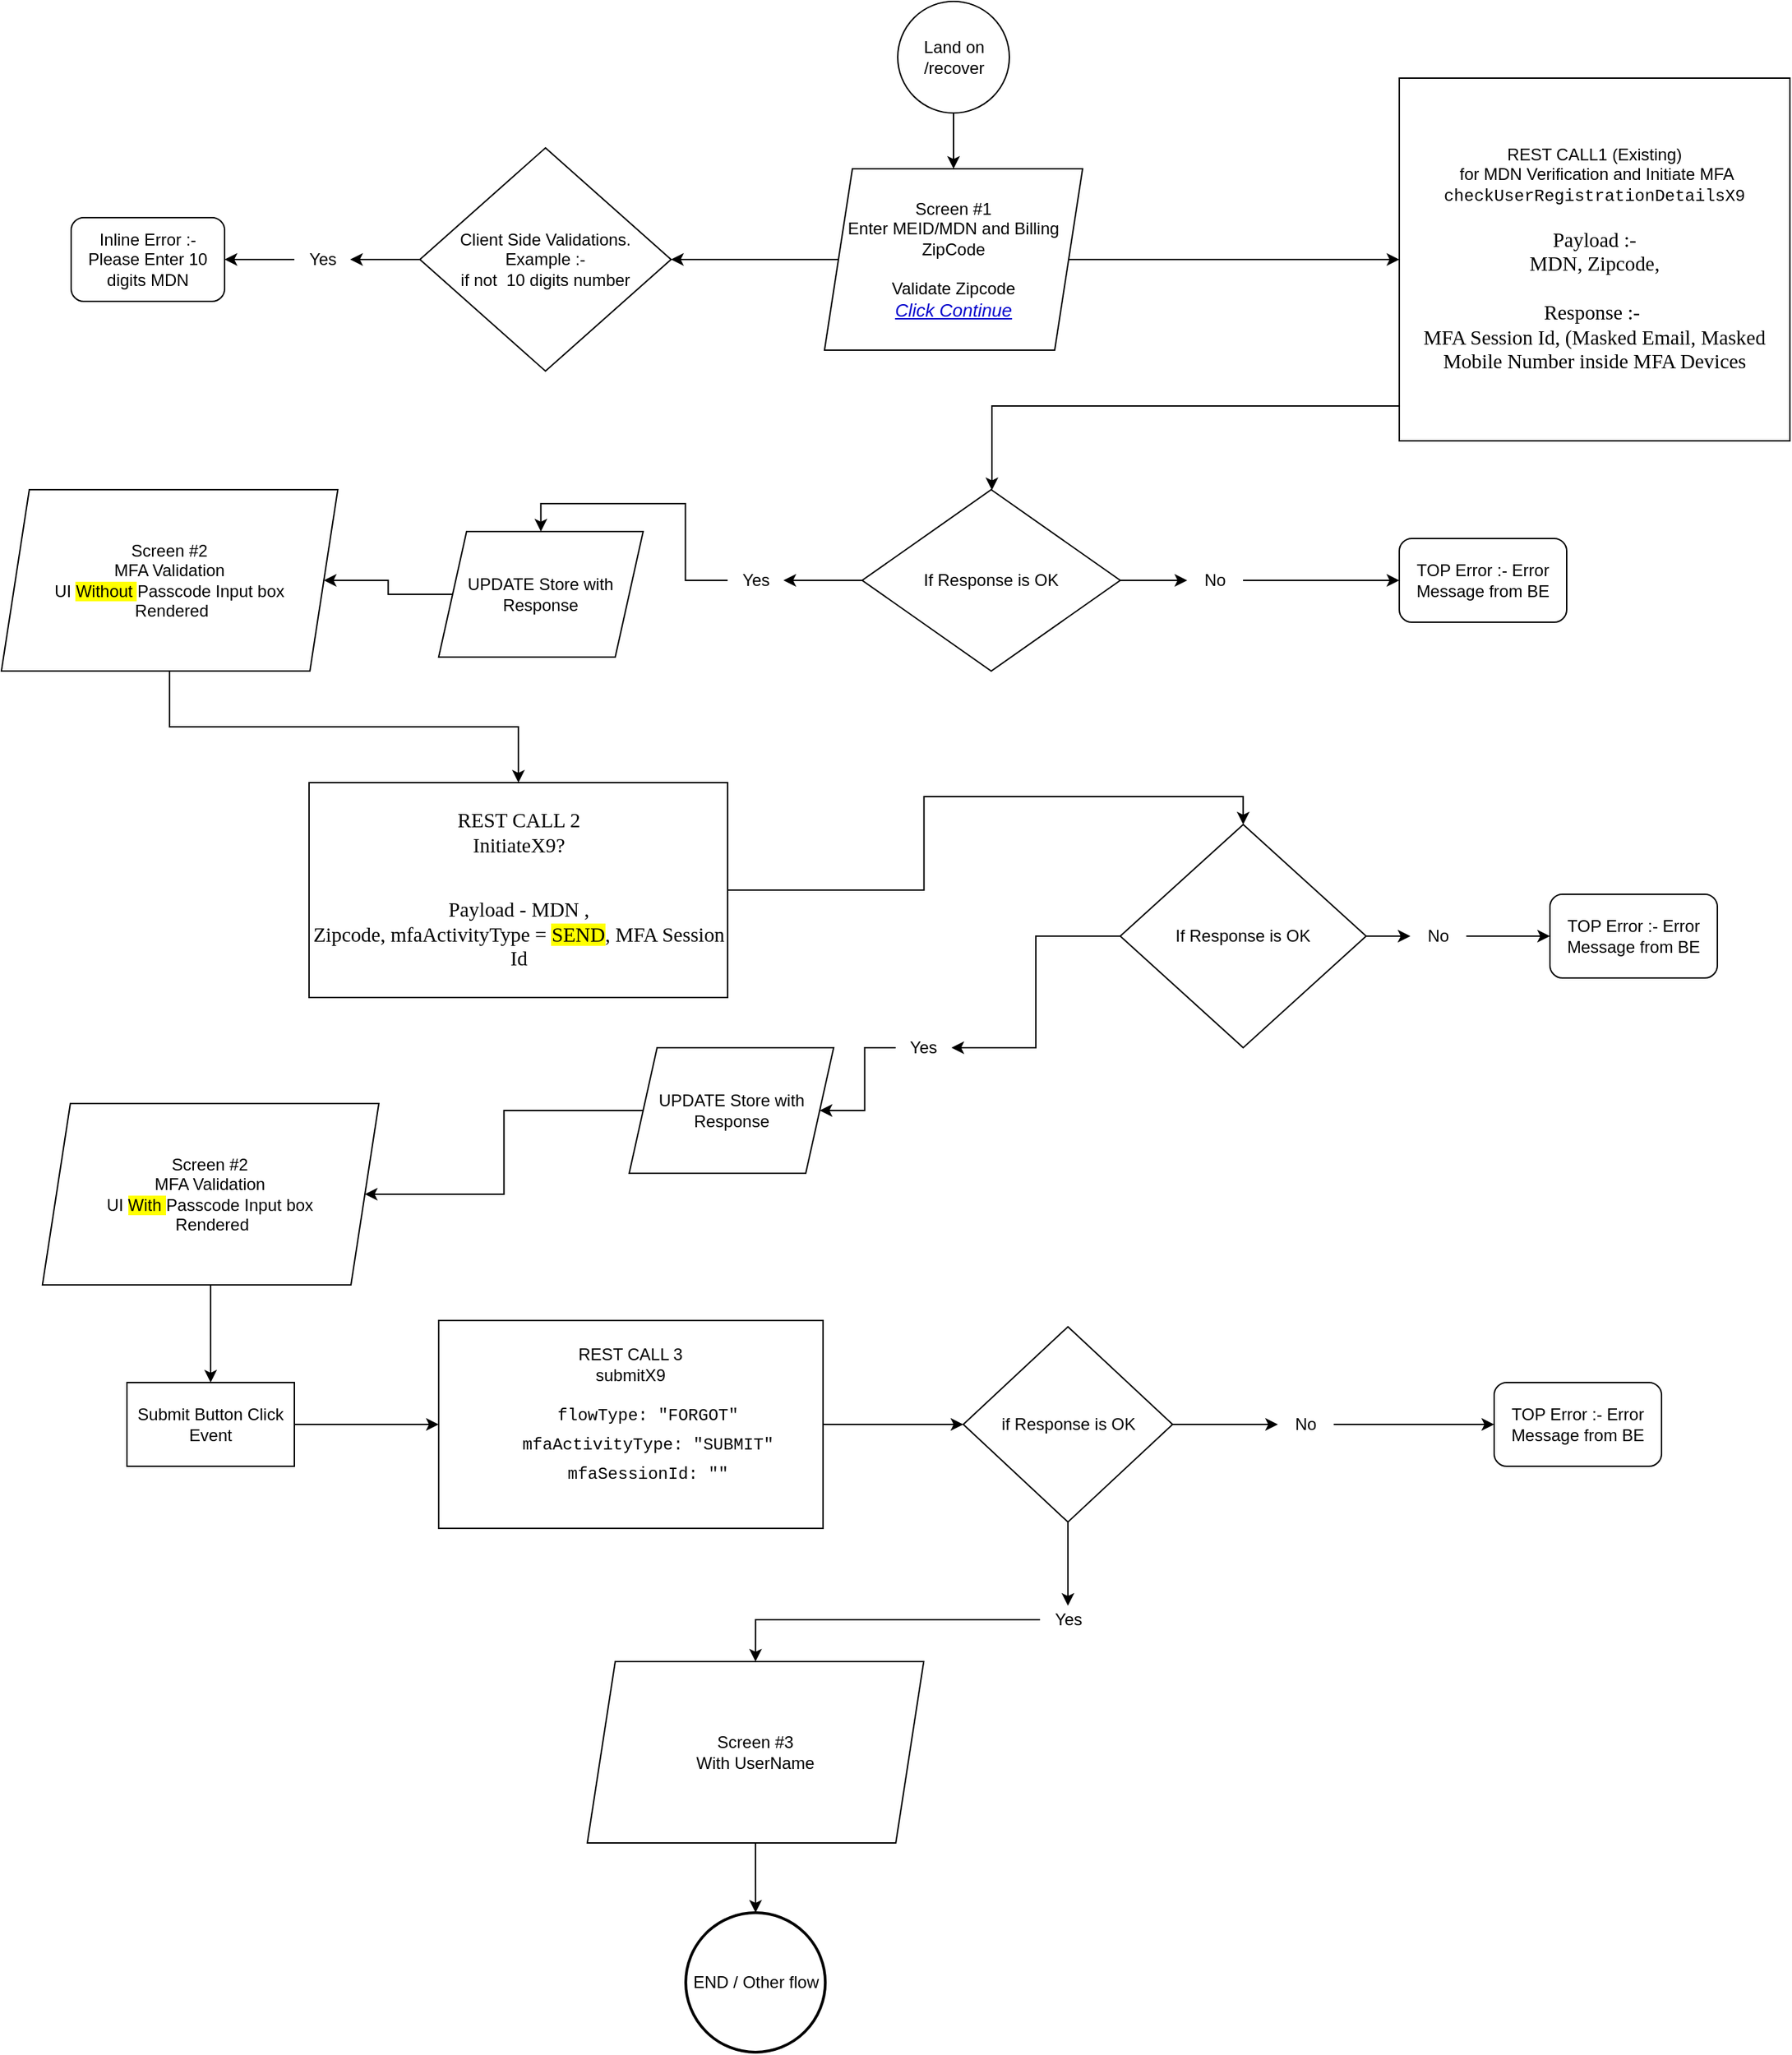 <mxfile version="14.5.1" type="github">
  <diagram id="QXdTZe5FVXknlPFaYNdD" name="Page-1">
    <mxGraphModel dx="2272" dy="746" grid="1" gridSize="10" guides="1" tooltips="1" connect="1" arrows="1" fold="1" page="1" pageScale="1" pageWidth="850" pageHeight="1100" math="0" shadow="0">
      <root>
        <mxCell id="0" />
        <mxCell id="1" parent="0" />
        <mxCell id="aFvyiEm-fu3uWtN78D4W-30" style="edgeStyle=orthogonalEdgeStyle;rounded=0;orthogonalLoop=1;jettySize=auto;html=1;entryX=0.5;entryY=0;entryDx=0;entryDy=0;" parent="1" source="aFvyiEm-fu3uWtN78D4W-1" target="aFvyiEm-fu3uWtN78D4W-2" edge="1">
          <mxGeometry relative="1" as="geometry" />
        </mxCell>
        <mxCell id="aFvyiEm-fu3uWtN78D4W-1" value="Land on /recover" style="ellipse;whiteSpace=wrap;html=1;aspect=fixed;" parent="1" vertex="1">
          <mxGeometry x="112.5" width="80" height="80" as="geometry" />
        </mxCell>
        <mxCell id="EMNMdGR0dq1OucZ-ZLYC-29" style="edgeStyle=orthogonalEdgeStyle;rounded=0;orthogonalLoop=1;jettySize=auto;html=1;" edge="1" parent="1" source="aFvyiEm-fu3uWtN78D4W-2" target="EMNMdGR0dq1OucZ-ZLYC-30">
          <mxGeometry relative="1" as="geometry">
            <mxPoint x="-100" y="170" as="targetPoint" />
          </mxGeometry>
        </mxCell>
        <mxCell id="EMNMdGR0dq1OucZ-ZLYC-35" style="edgeStyle=orthogonalEdgeStyle;rounded=0;orthogonalLoop=1;jettySize=auto;html=1;entryX=0;entryY=0.5;entryDx=0;entryDy=0;" edge="1" parent="1" source="aFvyiEm-fu3uWtN78D4W-2" target="EMNMdGR0dq1OucZ-ZLYC-3">
          <mxGeometry relative="1" as="geometry" />
        </mxCell>
        <mxCell id="aFvyiEm-fu3uWtN78D4W-2" value="Screen #1&lt;br&gt;Enter MEID/MDN and Billing ZipCode&lt;br&gt;&lt;br&gt;Validate Zipcode&lt;br&gt;&lt;font color=&quot;#0000cc&quot; style=&quot;font-size: 13px&quot;&gt;&lt;i&gt;&lt;u&gt;Click Continue&lt;/u&gt;&lt;/i&gt;&lt;/font&gt;" style="shape=parallelogram;perimeter=parallelogramPerimeter;whiteSpace=wrap;html=1;fixedSize=1;" parent="1" vertex="1">
          <mxGeometry x="60" y="120" width="185" height="130" as="geometry" />
        </mxCell>
        <mxCell id="aFvyiEm-fu3uWtN78D4W-31" style="edgeStyle=orthogonalEdgeStyle;rounded=0;orthogonalLoop=1;jettySize=auto;html=1;" parent="1" source="aFvyiEm-fu3uWtN78D4W-13" target="aFvyiEm-fu3uWtN78D4W-15" edge="1">
          <mxGeometry relative="1" as="geometry" />
        </mxCell>
        <mxCell id="EMNMdGR0dq1OucZ-ZLYC-58" style="edgeStyle=orthogonalEdgeStyle;rounded=0;orthogonalLoop=1;jettySize=auto;html=1;entryX=0.5;entryY=0;entryDx=0;entryDy=0;" edge="1" parent="1" source="aFvyiEm-fu3uWtN78D4W-21" target="EMNMdGR0dq1OucZ-ZLYC-81">
          <mxGeometry relative="1" as="geometry" />
        </mxCell>
        <mxCell id="aFvyiEm-fu3uWtN78D4W-4" value="If Response is OK" style="rhombus;whiteSpace=wrap;html=1;" parent="1" vertex="1">
          <mxGeometry x="87" y="350" width="185" height="130" as="geometry" />
        </mxCell>
        <mxCell id="aFvyiEm-fu3uWtN78D4W-15" value="TOP Error :- Error Message from BE" style="rounded=1;whiteSpace=wrap;html=1;" parent="1" vertex="1">
          <mxGeometry x="472" y="385" width="120" height="60" as="geometry" />
        </mxCell>
        <mxCell id="EMNMdGR0dq1OucZ-ZLYC-63" style="edgeStyle=orthogonalEdgeStyle;rounded=0;orthogonalLoop=1;jettySize=auto;html=1;entryX=0;entryY=0.5;entryDx=0;entryDy=0;" edge="1" parent="1" source="aFvyiEm-fu3uWtN78D4W-20" target="aFvyiEm-fu3uWtN78D4W-22">
          <mxGeometry relative="1" as="geometry" />
        </mxCell>
        <mxCell id="EMNMdGR0dq1OucZ-ZLYC-79" style="edgeStyle=orthogonalEdgeStyle;rounded=0;orthogonalLoop=1;jettySize=auto;html=1;" edge="1" parent="1" source="EMNMdGR0dq1OucZ-ZLYC-84" target="EMNMdGR0dq1OucZ-ZLYC-9">
          <mxGeometry relative="1" as="geometry" />
        </mxCell>
        <mxCell id="aFvyiEm-fu3uWtN78D4W-16" value="If Response is OK&lt;span&gt;&lt;br&gt;&lt;/span&gt;" style="rhombus;whiteSpace=wrap;html=1;" parent="1" vertex="1">
          <mxGeometry x="272" y="590" width="176.25" height="160" as="geometry" />
        </mxCell>
        <mxCell id="aFvyiEm-fu3uWtN78D4W-22" value="TOP Error :- Error Message from BE" style="rounded=1;whiteSpace=wrap;html=1;" parent="1" vertex="1">
          <mxGeometry x="580" y="640" width="120" height="60" as="geometry" />
        </mxCell>
        <mxCell id="EMNMdGR0dq1OucZ-ZLYC-41" style="edgeStyle=orthogonalEdgeStyle;rounded=0;orthogonalLoop=1;jettySize=auto;html=1;" edge="1" parent="1" source="aFvyiEm-fu3uWtN78D4W-33" target="aFvyiEm-fu3uWtN78D4W-46">
          <mxGeometry relative="1" as="geometry" />
        </mxCell>
        <mxCell id="aFvyiEm-fu3uWtN78D4W-33" value="Screen #2&lt;br&gt;MFA Validation&lt;br&gt;UI &lt;span style=&quot;background-color: rgb(255 , 255 , 0)&quot;&gt;Without&lt;font color=&quot;#ffff33&quot;&gt; &lt;/font&gt;&lt;/span&gt;Passcode Input box&lt;br&gt;&amp;nbsp;Rendered" style="shape=parallelogram;perimeter=parallelogramPerimeter;whiteSpace=wrap;html=1;fixedSize=1;" parent="1" vertex="1">
          <mxGeometry x="-530" y="350" width="241.13" height="130" as="geometry" />
        </mxCell>
        <mxCell id="EMNMdGR0dq1OucZ-ZLYC-49" style="edgeStyle=orthogonalEdgeStyle;rounded=0;orthogonalLoop=1;jettySize=auto;html=1;entryX=0;entryY=0.5;entryDx=0;entryDy=0;" edge="1" parent="1" source="aFvyiEm-fu3uWtN78D4W-39" target="EMNMdGR0dq1OucZ-ZLYC-15">
          <mxGeometry relative="1" as="geometry" />
        </mxCell>
        <mxCell id="aFvyiEm-fu3uWtN78D4W-39" value="REST CALL 3&lt;br&gt;submitX9&lt;br&gt;&lt;ol class=&quot;children expanded&quot; style=&quot;box-sizing: border-box ; min-width: 0px ; min-height: 0px ; list-style-type: none ; padding-left: 10px ; font-family: &amp;#34;consolas&amp;#34; , &amp;#34;lucida console&amp;#34; , &amp;#34;courier new&amp;#34; , monospace&quot;&gt;&lt;li tabindex=&quot;0&quot; class=&quot;force-white-icons selected&quot; style=&quot;box-sizing: border-box ; min-width: 0px ; min-height: 12px ; outline-width: 0px ; text-overflow: ellipsis ; position: relative ; display: block ; align-items: center ; padding-left: 5px ; line-height: 20px ; margin-top: 1px ; margin-left: 10px&quot;&gt;&lt;span class=&quot;name-and-value&quot; style=&quot;box-sizing: border-box ; min-width: 0px ; min-height: 0px ; overflow: hidden ; text-overflow: ellipsis ; line-height: 16px&quot;&gt;&lt;span class=&quot;name&quot; style=&quot;box-sizing: border-box ; min-width: 0px ; min-height: 0px&quot;&gt;flowType&lt;/span&gt;:&amp;nbsp;&lt;span class=&quot;object-value-string value&quot; style=&quot;box-sizing: border-box ; min-width: 0px ; min-height: 0px&quot;&gt;&lt;span class=&quot;object-value-string-quote&quot; style=&quot;box-sizing: border-box ; min-width: 0px ; min-height: 0px&quot;&gt;&quot;&lt;/span&gt;FORGOT&lt;span class=&quot;object-value-string-quote&quot; style=&quot;box-sizing: border-box ; min-width: 0px ; min-height: 0px&quot;&gt;&quot;&lt;/span&gt;&lt;/span&gt;&lt;/span&gt;&lt;/li&gt;&lt;li style=&quot;box-sizing: border-box ; min-width: 0px ; min-height: 12px ; text-overflow: ellipsis ; position: relative ; display: block ; align-items: center ; padding-left: 5px ; line-height: 20px ; margin-top: 1px ; margin-left: 10px&quot;&gt;&lt;span class=&quot;name-and-value&quot; style=&quot;box-sizing: border-box ; min-width: 0px ; min-height: 0px ; overflow: hidden ; text-overflow: ellipsis ; line-height: 16px&quot;&gt;&lt;span class=&quot;name&quot; style=&quot;box-sizing: border-box ; min-width: 0px ; min-height: 0px&quot;&gt;mfaActivityType&lt;/span&gt;:&amp;nbsp;&lt;span class=&quot;object-value-string value&quot; style=&quot;box-sizing: border-box ; min-width: 0px ; min-height: 0px&quot;&gt;&lt;span class=&quot;object-value-string-quote&quot; style=&quot;box-sizing: border-box ; min-width: 0px ; min-height: 0px&quot;&gt;&quot;&lt;/span&gt;SUBMIT&lt;span class=&quot;object-value-string-quote&quot; style=&quot;box-sizing: border-box ; min-width: 0px ; min-height: 0px&quot;&gt;&quot;&lt;/span&gt;&lt;/span&gt;&lt;/span&gt;&lt;/li&gt;&lt;li style=&quot;box-sizing: border-box ; min-width: 0px ; min-height: 12px ; text-overflow: ellipsis ; position: relative ; display: block ; align-items: center ; padding-left: 5px ; line-height: 20px ; margin-top: 1px ; margin-left: 10px&quot;&gt;&lt;span class=&quot;name-and-value&quot; style=&quot;box-sizing: border-box ; min-width: 0px ; min-height: 0px ; overflow: hidden ; text-overflow: ellipsis ; line-height: 16px&quot;&gt;&lt;span class=&quot;name&quot; style=&quot;box-sizing: border-box ; min-width: 0px ; min-height: 0px&quot;&gt;mfaSessionId&lt;/span&gt;:&amp;nbsp;&lt;span class=&quot;object-value-string value&quot; style=&quot;box-sizing: border-box ; min-width: 0px ; min-height: 0px&quot;&gt;&lt;span class=&quot;object-value-string-quote&quot; style=&quot;box-sizing: border-box ; min-width: 0px ; min-height: 0px&quot;&gt;&quot;&lt;/span&gt;&lt;span class=&quot;object-value-string-quote&quot; style=&quot;box-sizing: border-box ; min-width: 0px ; min-height: 0px&quot;&gt;&quot;&lt;/span&gt;&lt;/span&gt;&lt;/span&gt;&lt;/li&gt;&lt;/ol&gt;" style="whiteSpace=wrap;html=1;" parent="1" vertex="1">
          <mxGeometry x="-216.56" y="945.5" width="275.5" height="149" as="geometry" />
        </mxCell>
        <mxCell id="EMNMdGR0dq1OucZ-ZLYC-50" style="edgeStyle=orthogonalEdgeStyle;rounded=0;orthogonalLoop=1;jettySize=auto;html=1;entryX=0.5;entryY=0;entryDx=0;entryDy=0;" edge="1" parent="1" source="aFvyiEm-fu3uWtN78D4W-46" target="aFvyiEm-fu3uWtN78D4W-16">
          <mxGeometry relative="1" as="geometry" />
        </mxCell>
        <mxCell id="aFvyiEm-fu3uWtN78D4W-46" value="&lt;span style=&quot;font-family: &amp;#34;calibri&amp;#34; ; font-size: 14.667px&quot;&gt;REST CALL 2&lt;/span&gt;&lt;p style=&quot;margin: 0in ; font-family: &amp;#34;calibri&amp;#34; ; font-size: 11.0pt&quot;&gt;InitiateX9?&lt;/p&gt;&lt;br&gt;&lt;br&gt;&lt;p style=&quot;margin: 0in ; font-family: &amp;#34;calibri&amp;#34; ; font-size: 11.0pt&quot;&gt;Payload - MDN ,&lt;br&gt;Zipcode, mfaActivityType = &lt;span style=&quot;background-color: rgb(255 , 255 , 0)&quot;&gt;SEND&lt;/span&gt;, MFA Session Id&lt;/p&gt;" style="whiteSpace=wrap;html=1;" parent="1" vertex="1">
          <mxGeometry x="-309.44" y="560" width="300" height="154" as="geometry" />
        </mxCell>
        <mxCell id="EMNMdGR0dq1OucZ-ZLYC-28" style="edgeStyle=orthogonalEdgeStyle;rounded=0;orthogonalLoop=1;jettySize=auto;html=1;" edge="1" parent="1" source="EMNMdGR0dq1OucZ-ZLYC-3" target="aFvyiEm-fu3uWtN78D4W-4">
          <mxGeometry relative="1" as="geometry">
            <Array as="points">
              <mxPoint x="649" y="290" />
              <mxPoint x="180" y="290" />
            </Array>
          </mxGeometry>
        </mxCell>
        <mxCell id="EMNMdGR0dq1OucZ-ZLYC-3" value="&lt;span style=&quot;text-align: left&quot;&gt;REST CALL1 (Existing)&lt;/span&gt;&lt;br style=&quot;text-align: left&quot;&gt;&lt;span style=&quot;text-align: left&quot;&gt;&amp;nbsp;for MDN Verification and Initiate MFA&lt;/span&gt;&lt;br style=&quot;text-align: left&quot;&gt;&lt;font face=&quot;consolas, lucida console, courier new, monospace&quot; style=&quot;text-align: left&quot;&gt;checkUserRegistrationDetailsX9&lt;br&gt;&lt;br&gt;&lt;/font&gt;&lt;p style=&quot;margin: 0in ; font-family: &amp;#34;calibri&amp;#34; ; font-size: 11pt&quot;&gt;Payload :-&lt;/p&gt;&lt;p style=&quot;margin: 0in ; font-family: &amp;#34;calibri&amp;#34; ; font-size: 11pt&quot;&gt;MDN, Zipcode,&lt;/p&gt;&lt;p style=&quot;margin: 0in ; font-family: &amp;#34;calibri&amp;#34; ; font-size: 11pt&quot;&gt;&lt;span style=&quot;background-color: rgb(255 , 255 , 0)&quot;&gt;&lt;br&gt;&lt;/span&gt;&lt;/p&gt;&lt;p style=&quot;margin: 0in ; font-family: &amp;#34;calibri&amp;#34; ; font-size: 11pt&quot;&gt;Response :-&amp;nbsp;&lt;/p&gt;&lt;p style=&quot;margin: 0in ; font-family: &amp;#34;calibri&amp;#34; ; font-size: 11pt&quot;&gt;MFA Session Id, (Masked Email, Masked Mobile Number inside MFA Devices&lt;/p&gt;" style="whiteSpace=wrap;html=1;" vertex="1" parent="1">
          <mxGeometry x="472" y="55" width="280" height="260" as="geometry" />
        </mxCell>
        <mxCell id="EMNMdGR0dq1OucZ-ZLYC-47" style="edgeStyle=orthogonalEdgeStyle;rounded=0;orthogonalLoop=1;jettySize=auto;html=1;entryX=0.5;entryY=0;entryDx=0;entryDy=0;" edge="1" parent="1" source="EMNMdGR0dq1OucZ-ZLYC-9" target="EMNMdGR0dq1OucZ-ZLYC-46">
          <mxGeometry relative="1" as="geometry" />
        </mxCell>
        <mxCell id="EMNMdGR0dq1OucZ-ZLYC-9" value="Screen #2&lt;br&gt;MFA Validation&lt;br&gt;UI &lt;span style=&quot;background-color: rgb(255 , 255 , 0)&quot;&gt;With&lt;font color=&quot;#ffff33&quot;&gt;&amp;nbsp;&lt;/font&gt;&lt;/span&gt;Passcode Input box&lt;br&gt;&amp;nbsp;Rendered" style="shape=parallelogram;perimeter=parallelogramPerimeter;whiteSpace=wrap;html=1;fixedSize=1;" vertex="1" parent="1">
          <mxGeometry x="-500.57" y="790" width="241.13" height="130" as="geometry" />
        </mxCell>
        <mxCell id="EMNMdGR0dq1OucZ-ZLYC-88" style="edgeStyle=orthogonalEdgeStyle;rounded=0;orthogonalLoop=1;jettySize=auto;html=1;" edge="1" parent="1" source="EMNMdGR0dq1OucZ-ZLYC-12" target="EMNMdGR0dq1OucZ-ZLYC-23">
          <mxGeometry relative="1" as="geometry" />
        </mxCell>
        <mxCell id="EMNMdGR0dq1OucZ-ZLYC-12" value="Screen #3&lt;br&gt;With UserName" style="shape=parallelogram;perimeter=parallelogramPerimeter;whiteSpace=wrap;html=1;fixedSize=1;" vertex="1" parent="1">
          <mxGeometry x="-110.01" y="1190" width="241.13" height="130" as="geometry" />
        </mxCell>
        <mxCell id="EMNMdGR0dq1OucZ-ZLYC-17" style="edgeStyle=orthogonalEdgeStyle;rounded=0;orthogonalLoop=1;jettySize=auto;html=1;entryX=0.5;entryY=0;entryDx=0;entryDy=0;" edge="1" parent="1" source="EMNMdGR0dq1OucZ-ZLYC-52" target="EMNMdGR0dq1OucZ-ZLYC-12">
          <mxGeometry relative="1" as="geometry" />
        </mxCell>
        <mxCell id="EMNMdGR0dq1OucZ-ZLYC-26" style="edgeStyle=orthogonalEdgeStyle;rounded=0;orthogonalLoop=1;jettySize=auto;html=1;entryX=0;entryY=0.5;entryDx=0;entryDy=0;" edge="1" parent="1" source="EMNMdGR0dq1OucZ-ZLYC-24" target="EMNMdGR0dq1OucZ-ZLYC-25">
          <mxGeometry relative="1" as="geometry" />
        </mxCell>
        <mxCell id="EMNMdGR0dq1OucZ-ZLYC-15" value="if Response is OK" style="rhombus;whiteSpace=wrap;html=1;" vertex="1" parent="1">
          <mxGeometry x="159.5" y="950" width="150" height="140" as="geometry" />
        </mxCell>
        <mxCell id="EMNMdGR0dq1OucZ-ZLYC-23" value="END / Other flow" style="strokeWidth=2;html=1;shape=mxgraph.flowchart.start_2;whiteSpace=wrap;" vertex="1" parent="1">
          <mxGeometry x="-39.44" y="1370" width="100" height="100" as="geometry" />
        </mxCell>
        <mxCell id="EMNMdGR0dq1OucZ-ZLYC-25" value="TOP Error :- Error Message from BE" style="rounded=1;whiteSpace=wrap;html=1;" vertex="1" parent="1">
          <mxGeometry x="540" y="990" width="120" height="60" as="geometry" />
        </mxCell>
        <mxCell id="EMNMdGR0dq1OucZ-ZLYC-31" style="edgeStyle=orthogonalEdgeStyle;rounded=0;orthogonalLoop=1;jettySize=auto;html=1;entryX=1;entryY=0.5;entryDx=0;entryDy=0;" edge="1" parent="1" source="EMNMdGR0dq1OucZ-ZLYC-34" target="EMNMdGR0dq1OucZ-ZLYC-36">
          <mxGeometry relative="1" as="geometry">
            <mxPoint x="-330" y="185" as="targetPoint" />
          </mxGeometry>
        </mxCell>
        <mxCell id="EMNMdGR0dq1OucZ-ZLYC-30" value="Client Side Validations.&lt;br&gt;&amp;nbsp;Example :-&amp;nbsp;&lt;br&gt;if not&amp;nbsp; 10 digits number" style="rhombus;whiteSpace=wrap;html=1;" vertex="1" parent="1">
          <mxGeometry x="-230" y="105" width="180" height="160" as="geometry" />
        </mxCell>
        <mxCell id="EMNMdGR0dq1OucZ-ZLYC-36" value="Inline Error :- Please Enter 10 digits MDN" style="rounded=1;whiteSpace=wrap;html=1;" vertex="1" parent="1">
          <mxGeometry x="-480" y="155" width="110" height="60" as="geometry" />
        </mxCell>
        <mxCell id="EMNMdGR0dq1OucZ-ZLYC-34" value="Yes" style="text;html=1;align=center;verticalAlign=middle;resizable=0;points=[];autosize=1;" vertex="1" parent="1">
          <mxGeometry x="-320" y="175" width="40" height="20" as="geometry" />
        </mxCell>
        <mxCell id="EMNMdGR0dq1OucZ-ZLYC-37" style="edgeStyle=orthogonalEdgeStyle;rounded=0;orthogonalLoop=1;jettySize=auto;html=1;entryX=1;entryY=0.5;entryDx=0;entryDy=0;" edge="1" parent="1" source="EMNMdGR0dq1OucZ-ZLYC-30" target="EMNMdGR0dq1OucZ-ZLYC-34">
          <mxGeometry relative="1" as="geometry">
            <mxPoint x="-340" y="185" as="targetPoint" />
            <mxPoint x="-249" y="185" as="sourcePoint" />
          </mxGeometry>
        </mxCell>
        <mxCell id="aFvyiEm-fu3uWtN78D4W-13" value="No" style="text;html=1;strokeColor=none;fillColor=none;align=center;verticalAlign=middle;whiteSpace=wrap;rounded=0;" parent="1" vertex="1">
          <mxGeometry x="320" y="405" width="40" height="20" as="geometry" />
        </mxCell>
        <mxCell id="EMNMdGR0dq1OucZ-ZLYC-39" style="edgeStyle=orthogonalEdgeStyle;rounded=0;orthogonalLoop=1;jettySize=auto;html=1;" edge="1" parent="1" source="aFvyiEm-fu3uWtN78D4W-4" target="aFvyiEm-fu3uWtN78D4W-13">
          <mxGeometry relative="1" as="geometry">
            <mxPoint x="272" y="415" as="sourcePoint" />
            <mxPoint x="472" y="415" as="targetPoint" />
          </mxGeometry>
        </mxCell>
        <mxCell id="EMNMdGR0dq1OucZ-ZLYC-48" style="edgeStyle=orthogonalEdgeStyle;rounded=0;orthogonalLoop=1;jettySize=auto;html=1;" edge="1" parent="1" source="EMNMdGR0dq1OucZ-ZLYC-46" target="aFvyiEm-fu3uWtN78D4W-39">
          <mxGeometry relative="1" as="geometry" />
        </mxCell>
        <mxCell id="EMNMdGR0dq1OucZ-ZLYC-46" value="Submit Button Click Event" style="whiteSpace=wrap;html=1;" vertex="1" parent="1">
          <mxGeometry x="-440" y="990" width="120" height="60" as="geometry" />
        </mxCell>
        <mxCell id="EMNMdGR0dq1OucZ-ZLYC-24" value="No" style="text;html=1;strokeColor=none;fillColor=none;align=center;verticalAlign=middle;whiteSpace=wrap;rounded=0;" vertex="1" parent="1">
          <mxGeometry x="385" y="1010" width="40" height="20" as="geometry" />
        </mxCell>
        <mxCell id="EMNMdGR0dq1OucZ-ZLYC-51" style="edgeStyle=orthogonalEdgeStyle;rounded=0;orthogonalLoop=1;jettySize=auto;html=1;entryX=0;entryY=0.5;entryDx=0;entryDy=0;" edge="1" parent="1" source="EMNMdGR0dq1OucZ-ZLYC-15" target="EMNMdGR0dq1OucZ-ZLYC-24">
          <mxGeometry relative="1" as="geometry">
            <mxPoint x="309.5" y="1020" as="sourcePoint" />
            <mxPoint x="510" y="1020" as="targetPoint" />
            <Array as="points">
              <mxPoint x="370" y="1020" />
            </Array>
          </mxGeometry>
        </mxCell>
        <mxCell id="EMNMdGR0dq1OucZ-ZLYC-52" value="Yes" style="text;html=1;strokeColor=none;fillColor=none;align=center;verticalAlign=middle;whiteSpace=wrap;rounded=0;" vertex="1" parent="1">
          <mxGeometry x="214.5" y="1150" width="40" height="20" as="geometry" />
        </mxCell>
        <mxCell id="EMNMdGR0dq1OucZ-ZLYC-53" style="edgeStyle=orthogonalEdgeStyle;rounded=0;orthogonalLoop=1;jettySize=auto;html=1;entryX=0.5;entryY=0;entryDx=0;entryDy=0;" edge="1" parent="1" source="EMNMdGR0dq1OucZ-ZLYC-15" target="EMNMdGR0dq1OucZ-ZLYC-52">
          <mxGeometry relative="1" as="geometry">
            <mxPoint x="234.495" y="1089.995" as="sourcePoint" />
            <mxPoint x="234.495" y="1260" as="targetPoint" />
          </mxGeometry>
        </mxCell>
        <mxCell id="aFvyiEm-fu3uWtN78D4W-21" value="Yes" style="text;html=1;strokeColor=none;fillColor=none;align=center;verticalAlign=middle;whiteSpace=wrap;rounded=0;" parent="1" vertex="1">
          <mxGeometry x="-9.44" y="405" width="40" height="20" as="geometry" />
        </mxCell>
        <mxCell id="EMNMdGR0dq1OucZ-ZLYC-61" style="edgeStyle=orthogonalEdgeStyle;rounded=0;orthogonalLoop=1;jettySize=auto;html=1;" edge="1" parent="1" source="aFvyiEm-fu3uWtN78D4W-4" target="aFvyiEm-fu3uWtN78D4W-21">
          <mxGeometry relative="1" as="geometry">
            <mxPoint x="87" y="415" as="sourcePoint" />
            <mxPoint x="-48.87" y="415" as="targetPoint" />
          </mxGeometry>
        </mxCell>
        <mxCell id="aFvyiEm-fu3uWtN78D4W-20" value="No" style="text;html=1;strokeColor=none;fillColor=none;align=center;verticalAlign=middle;whiteSpace=wrap;rounded=0;" parent="1" vertex="1">
          <mxGeometry x="480" y="660" width="40" height="20" as="geometry" />
        </mxCell>
        <mxCell id="EMNMdGR0dq1OucZ-ZLYC-64" style="edgeStyle=orthogonalEdgeStyle;rounded=0;orthogonalLoop=1;jettySize=auto;html=1;entryX=0;entryY=0.5;entryDx=0;entryDy=0;" edge="1" parent="1" source="aFvyiEm-fu3uWtN78D4W-16" target="aFvyiEm-fu3uWtN78D4W-20">
          <mxGeometry relative="1" as="geometry">
            <mxPoint x="448.25" y="670" as="sourcePoint" />
            <mxPoint x="580" y="670" as="targetPoint" />
          </mxGeometry>
        </mxCell>
        <mxCell id="EMNMdGR0dq1OucZ-ZLYC-65" value="Yes" style="text;html=1;strokeColor=none;fillColor=none;align=center;verticalAlign=middle;whiteSpace=wrap;rounded=0;" vertex="1" parent="1">
          <mxGeometry x="111" y="740" width="40" height="20" as="geometry" />
        </mxCell>
        <mxCell id="EMNMdGR0dq1OucZ-ZLYC-80" style="edgeStyle=orthogonalEdgeStyle;rounded=0;orthogonalLoop=1;jettySize=auto;html=1;" edge="1" parent="1" source="aFvyiEm-fu3uWtN78D4W-16" target="EMNMdGR0dq1OucZ-ZLYC-65">
          <mxGeometry relative="1" as="geometry">
            <mxPoint x="272" y="670" as="sourcePoint" />
            <mxPoint x="130.5" y="785.5" as="targetPoint" />
          </mxGeometry>
        </mxCell>
        <mxCell id="EMNMdGR0dq1OucZ-ZLYC-83" style="edgeStyle=orthogonalEdgeStyle;rounded=0;orthogonalLoop=1;jettySize=auto;html=1;" edge="1" parent="1" source="EMNMdGR0dq1OucZ-ZLYC-81" target="aFvyiEm-fu3uWtN78D4W-33">
          <mxGeometry relative="1" as="geometry" />
        </mxCell>
        <mxCell id="EMNMdGR0dq1OucZ-ZLYC-81" value="UPDATE Store with Response" style="shape=parallelogram;perimeter=parallelogramPerimeter;whiteSpace=wrap;html=1;fixedSize=1;" vertex="1" parent="1">
          <mxGeometry x="-216.56" y="380" width="146.56" height="90" as="geometry" />
        </mxCell>
        <mxCell id="EMNMdGR0dq1OucZ-ZLYC-84" value="UPDATE Store with Response" style="shape=parallelogram;perimeter=parallelogramPerimeter;whiteSpace=wrap;html=1;fixedSize=1;" vertex="1" parent="1">
          <mxGeometry x="-80" y="750" width="146.56" height="90" as="geometry" />
        </mxCell>
        <mxCell id="EMNMdGR0dq1OucZ-ZLYC-87" style="edgeStyle=orthogonalEdgeStyle;rounded=0;orthogonalLoop=1;jettySize=auto;html=1;" edge="1" parent="1" source="EMNMdGR0dq1OucZ-ZLYC-65" target="EMNMdGR0dq1OucZ-ZLYC-84">
          <mxGeometry relative="1" as="geometry">
            <mxPoint x="111" y="750" as="sourcePoint" />
            <mxPoint x="-239.4" y="800" as="targetPoint" />
          </mxGeometry>
        </mxCell>
      </root>
    </mxGraphModel>
  </diagram>
</mxfile>
